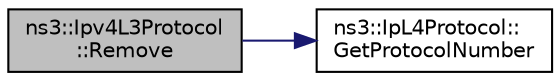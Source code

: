 digraph "ns3::Ipv4L3Protocol::Remove"
{
 // LATEX_PDF_SIZE
  edge [fontname="Helvetica",fontsize="10",labelfontname="Helvetica",labelfontsize="10"];
  node [fontname="Helvetica",fontsize="10",shape=record];
  rankdir="LR";
  Node1 [label="ns3::Ipv4L3Protocol\l::Remove",height=0.2,width=0.4,color="black", fillcolor="grey75", style="filled", fontcolor="black",tooltip="Remove a L4 protocol from a specific interface."];
  Node1 -> Node2 [color="midnightblue",fontsize="10",style="solid",fontname="Helvetica"];
  Node2 [label="ns3::IpL4Protocol::\lGetProtocolNumber",height=0.2,width=0.4,color="black", fillcolor="white", style="filled",URL="$classns3_1_1_ip_l4_protocol.html#aa5b2c5a670f5304b1a36b890ea858977",tooltip="Returns the protocol number of this protocol."];
}

